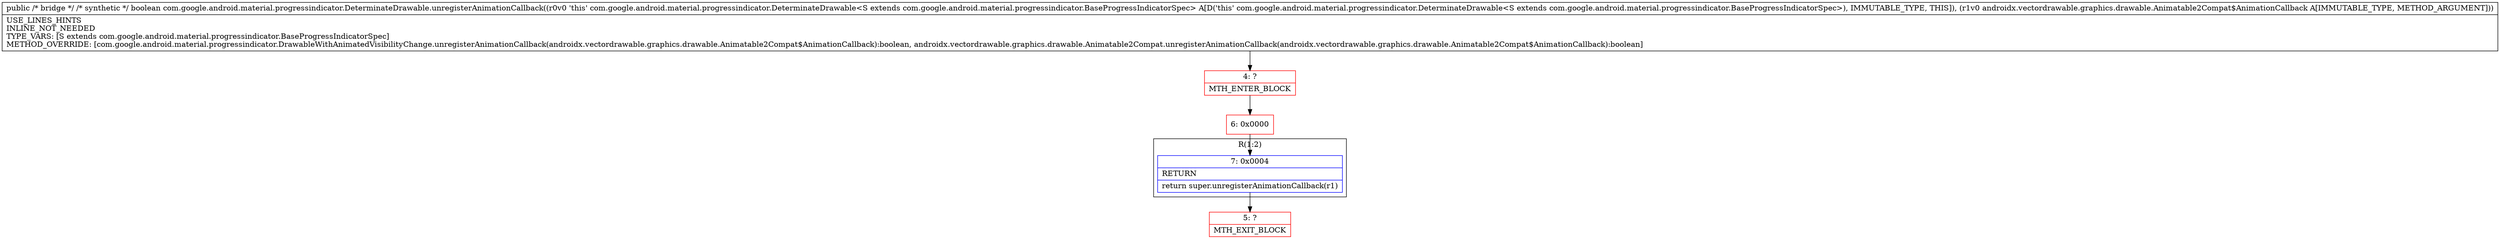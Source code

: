 digraph "CFG forcom.google.android.material.progressindicator.DeterminateDrawable.unregisterAnimationCallback(Landroidx\/vectordrawable\/graphics\/drawable\/Animatable2Compat$AnimationCallback;)Z" {
subgraph cluster_Region_2067395286 {
label = "R(1:2)";
node [shape=record,color=blue];
Node_7 [shape=record,label="{7\:\ 0x0004|RETURN\l|return super.unregisterAnimationCallback(r1)\l}"];
}
Node_4 [shape=record,color=red,label="{4\:\ ?|MTH_ENTER_BLOCK\l}"];
Node_6 [shape=record,color=red,label="{6\:\ 0x0000}"];
Node_5 [shape=record,color=red,label="{5\:\ ?|MTH_EXIT_BLOCK\l}"];
MethodNode[shape=record,label="{public \/* bridge *\/ \/* synthetic *\/ boolean com.google.android.material.progressindicator.DeterminateDrawable.unregisterAnimationCallback((r0v0 'this' com.google.android.material.progressindicator.DeterminateDrawable\<S extends com.google.android.material.progressindicator.BaseProgressIndicatorSpec\> A[D('this' com.google.android.material.progressindicator.DeterminateDrawable\<S extends com.google.android.material.progressindicator.BaseProgressIndicatorSpec\>), IMMUTABLE_TYPE, THIS]), (r1v0 androidx.vectordrawable.graphics.drawable.Animatable2Compat$AnimationCallback A[IMMUTABLE_TYPE, METHOD_ARGUMENT]))  | USE_LINES_HINTS\lINLINE_NOT_NEEDED\lTYPE_VARS: [S extends com.google.android.material.progressindicator.BaseProgressIndicatorSpec]\lMETHOD_OVERRIDE: [com.google.android.material.progressindicator.DrawableWithAnimatedVisibilityChange.unregisterAnimationCallback(androidx.vectordrawable.graphics.drawable.Animatable2Compat$AnimationCallback):boolean, androidx.vectordrawable.graphics.drawable.Animatable2Compat.unregisterAnimationCallback(androidx.vectordrawable.graphics.drawable.Animatable2Compat$AnimationCallback):boolean]\l}"];
MethodNode -> Node_4;Node_7 -> Node_5;
Node_4 -> Node_6;
Node_6 -> Node_7;
}

